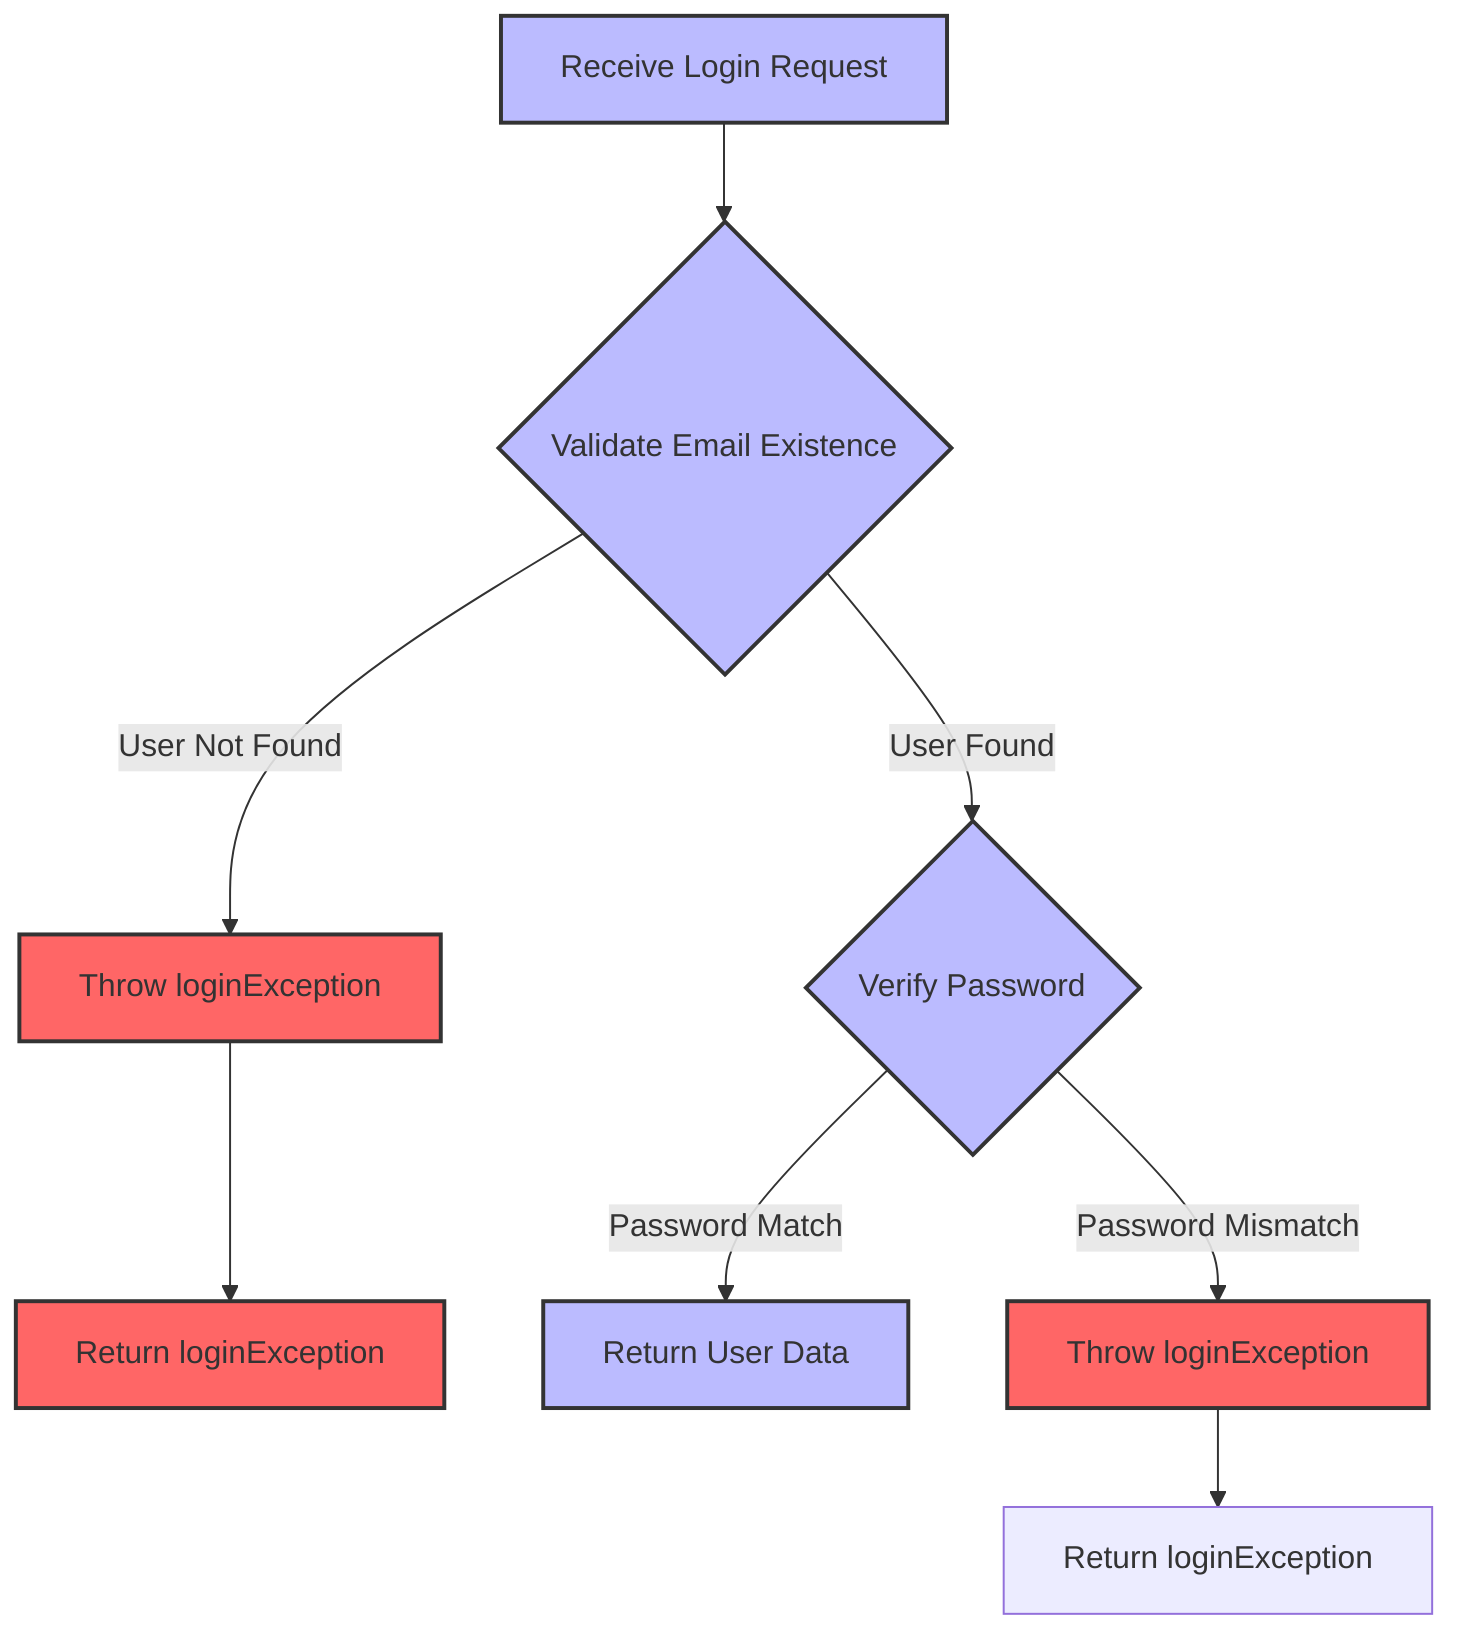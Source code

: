 graph TD
    A[Receive Login Request] --> B{Validate Email Existence}
    B --> |User Not Found| C[Throw loginException]
    B --> |User Found| D{Verify Password}
    C --> E[Return loginException]
    D --> |Password Match| F[Return User Data]
    D --> |Password Mismatch| G[Throw loginException]
    G --> H[Return loginException]

style A fill:#BBF,stroke:#333,stroke-width:2px
style B fill:#BBF,stroke:#333,stroke-width:2px
style C fill:#F66,stroke:#333,stroke-width:2px
style D fill:#BBF,stroke:#333,stroke-width:2px
style E fill:#F66,stroke:#333,stroke-width:2px
style F fill:#BBF,stroke:#333,stroke-width:2px
style G fill:#F66,stroke:#333,stroke-width:2px
